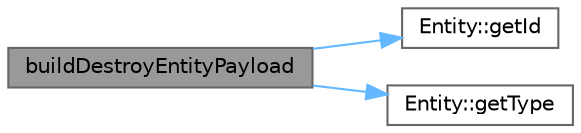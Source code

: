 digraph "buildDestroyEntityPayload"
{
 // LATEX_PDF_SIZE
  bgcolor="transparent";
  edge [fontname=Helvetica,fontsize=10,labelfontname=Helvetica,labelfontsize=10];
  node [fontname=Helvetica,fontsize=10,shape=box,height=0.2,width=0.4];
  rankdir="LR";
  Node1 [id="Node000001",label="buildDestroyEntityPayload",height=0.2,width=0.4,color="gray40", fillcolor="grey60", style="filled", fontcolor="black",tooltip="Builds the payload for a destroy entity message."];
  Node1 -> Node2 [id="edge1_Node000001_Node000002",color="steelblue1",style="solid",tooltip=" "];
  Node2 [id="Node000002",label="Entity::getId",height=0.2,width=0.4,color="grey40", fillcolor="white", style="filled",URL="$classEntity.html#a93c54f49ef525fb5461ef456593abcbb",tooltip="Gets the unique identifier of the entity."];
  Node1 -> Node3 [id="edge2_Node000001_Node000003",color="steelblue1",style="solid",tooltip=" "];
  Node3 [id="Node000003",label="Entity::getType",height=0.2,width=0.4,color="grey40", fillcolor="white", style="filled",URL="$classEntity.html#a71b3d5377689dc9ea99de6974481cc2b",tooltip="Gets the entity type."];
}
